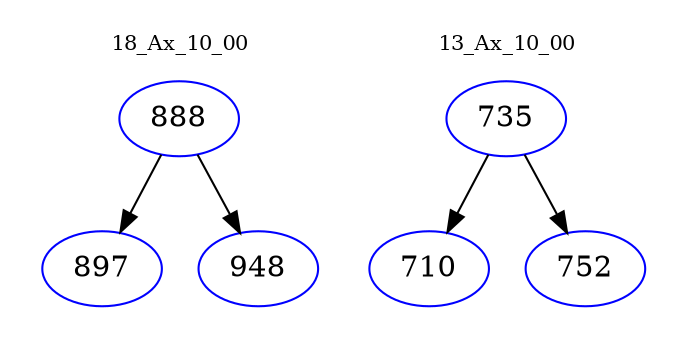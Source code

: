 digraph{
subgraph cluster_0 {
color = white
label = "18_Ax_10_00";
fontsize=10;
T0_888 [label="888", color="blue"]
T0_888 -> T0_897 [color="black"]
T0_897 [label="897", color="blue"]
T0_888 -> T0_948 [color="black"]
T0_948 [label="948", color="blue"]
}
subgraph cluster_1 {
color = white
label = "13_Ax_10_00";
fontsize=10;
T1_735 [label="735", color="blue"]
T1_735 -> T1_710 [color="black"]
T1_710 [label="710", color="blue"]
T1_735 -> T1_752 [color="black"]
T1_752 [label="752", color="blue"]
}
}
